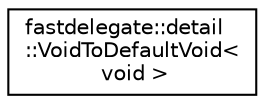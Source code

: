 digraph "Graphical Class Hierarchy"
{
 // INTERACTIVE_SVG=YES
  edge [fontname="Helvetica",fontsize="10",labelfontname="Helvetica",labelfontsize="10"];
  node [fontname="Helvetica",fontsize="10",shape=record];
  rankdir="LR";
  Node1 [label="fastdelegate::detail\l::VoidToDefaultVoid\<\l void \>",height=0.2,width=0.4,color="black", fillcolor="white", style="filled",URL="$structfastdelegate_1_1detail_1_1VoidToDefaultVoid_3_01void_01_4.html"];
}
